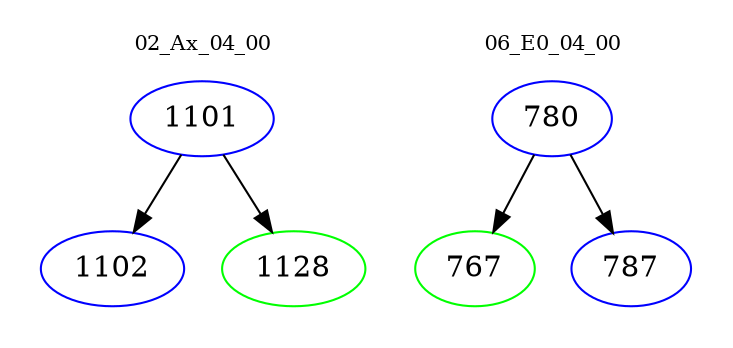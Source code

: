 digraph{
subgraph cluster_0 {
color = white
label = "02_Ax_04_00";
fontsize=10;
T0_1101 [label="1101", color="blue"]
T0_1101 -> T0_1102 [color="black"]
T0_1102 [label="1102", color="blue"]
T0_1101 -> T0_1128 [color="black"]
T0_1128 [label="1128", color="green"]
}
subgraph cluster_1 {
color = white
label = "06_E0_04_00";
fontsize=10;
T1_780 [label="780", color="blue"]
T1_780 -> T1_767 [color="black"]
T1_767 [label="767", color="green"]
T1_780 -> T1_787 [color="black"]
T1_787 [label="787", color="blue"]
}
}

